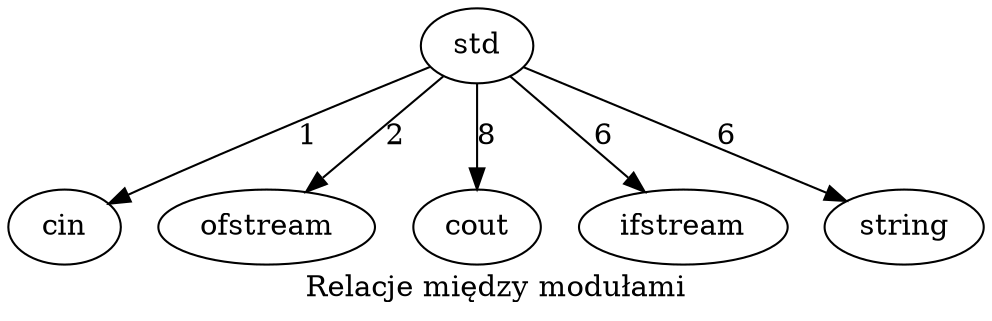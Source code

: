 digraph foo{
label ="Relacje między modułami""std" -> "cin"[label =  "1"]
"std" -> "ofstream"[label =  "2"]
"std" -> "cout"[label =  "8"]
"std" -> "ifstream"[label =  "6"]
"std" -> "string"[label =  "6"]
}